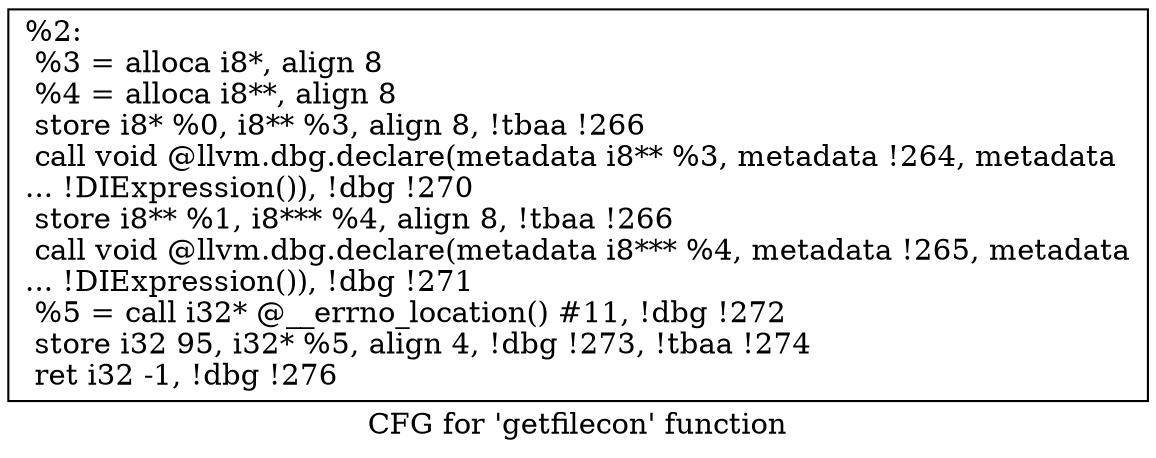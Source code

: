 digraph "CFG for 'getfilecon' function" {
	label="CFG for 'getfilecon' function";

	Node0x1d8a170 [shape=record,label="{%2:\l  %3 = alloca i8*, align 8\l  %4 = alloca i8**, align 8\l  store i8* %0, i8** %3, align 8, !tbaa !266\l  call void @llvm.dbg.declare(metadata i8** %3, metadata !264, metadata\l... !DIExpression()), !dbg !270\l  store i8** %1, i8*** %4, align 8, !tbaa !266\l  call void @llvm.dbg.declare(metadata i8*** %4, metadata !265, metadata\l... !DIExpression()), !dbg !271\l  %5 = call i32* @__errno_location() #11, !dbg !272\l  store i32 95, i32* %5, align 4, !dbg !273, !tbaa !274\l  ret i32 -1, !dbg !276\l}"];
}
